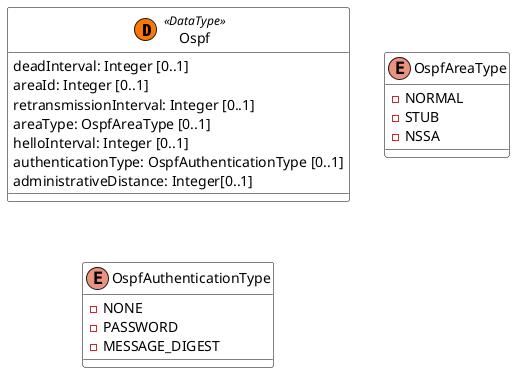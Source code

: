 @startuml

skinparam {
    FontName Times
    ClassBackgroundColor White
    ClassBorderColor Black
    ClassBorderColor<<ServiceSpecification>> FireBrick
}
!define datatype(x) class x << (D,#FF7700) DataType>>


datatype(Ospf) {

    deadInterval: Integer [0..1]
    areaId: Integer [0..1]
    retransmissionInterval: Integer [0..1]
    areaType: OspfAreaType [0..1]
    helloInterval: Integer [0..1]
    authenticationType: OspfAuthenticationType [0..1]
    administrativeDistance: Integer[0..1]
}

enum OspfAreaType {
    - NORMAL 
    - STUB
    - NSSA 
    }

enum OspfAuthenticationType {
    - NONE 
    - PASSWORD
    - MESSAGE_DIGEST 
    }    

@enduml